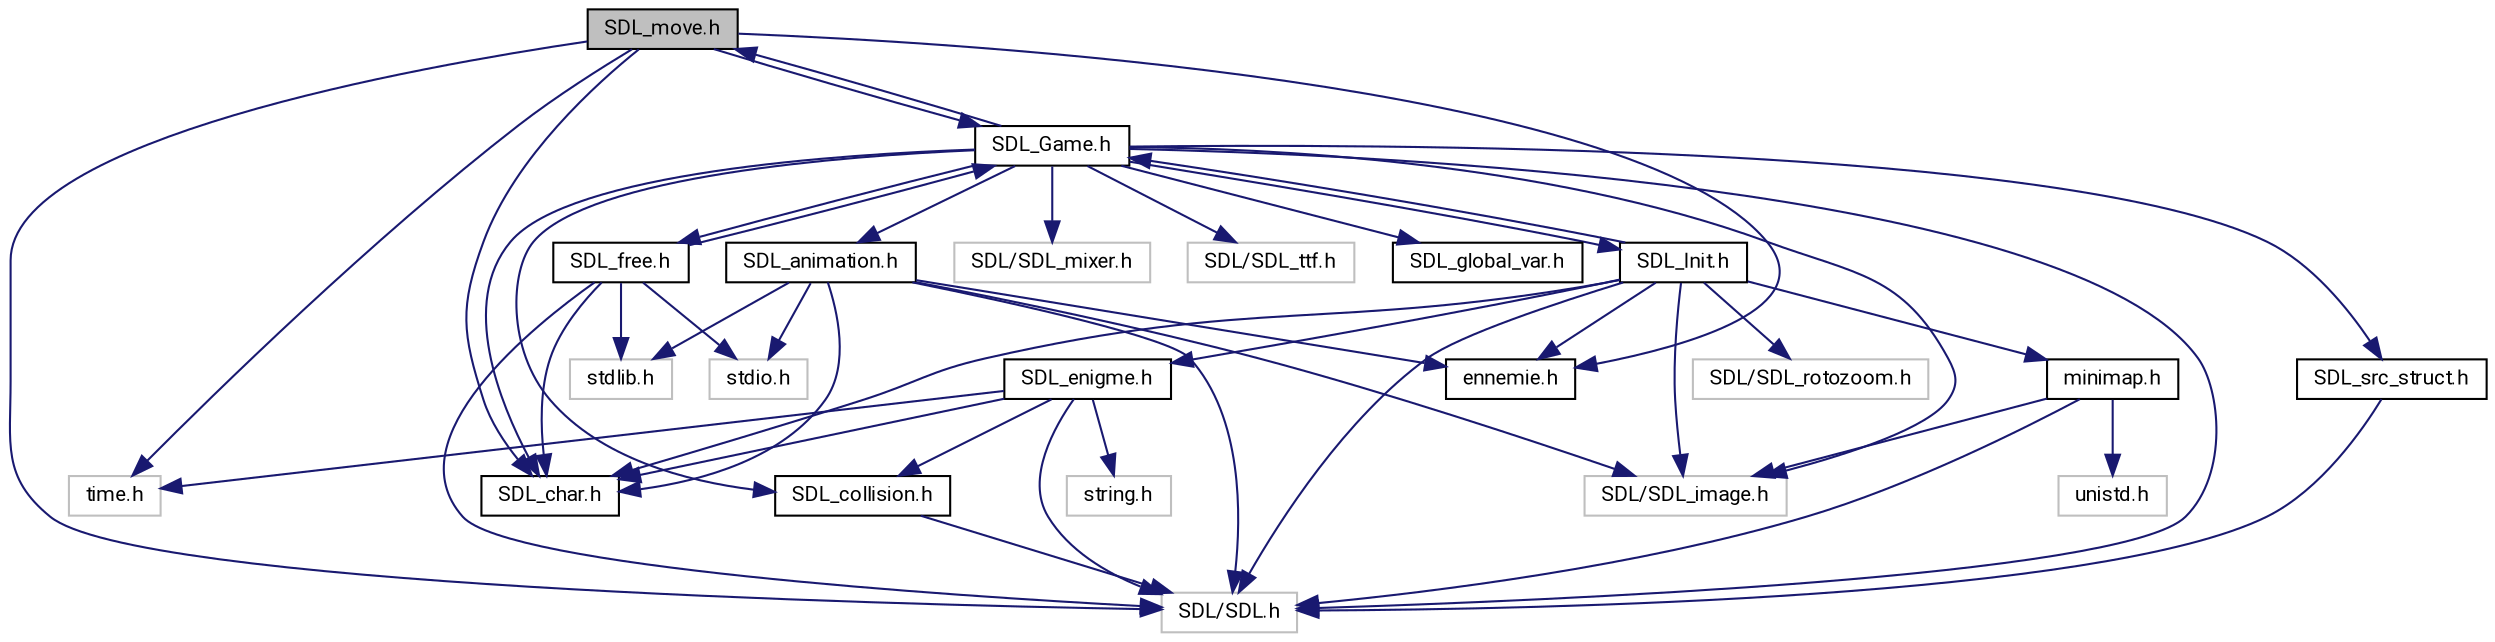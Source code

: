 digraph "SDL_move.h"
{
 // LATEX_PDF_SIZE
  edge [fontname="Roboto",fontsize="10",labelfontname="Roboto",labelfontsize="10"];
  node [fontname="Roboto",fontsize="10",shape=record];
  Node0 [label="SDL_move.h",height=0.2,width=0.4,color="black", fillcolor="grey75", style="filled", fontcolor="black",tooltip=" "];
  Node0 -> Node1 [color="midnightblue",fontsize="10",style="solid",fontname="Roboto"];
  Node1 [label="time.h",height=0.2,width=0.4,color="grey75", fillcolor="white", style="filled",tooltip=" "];
  Node0 -> Node2 [color="midnightblue",fontsize="10",style="solid",fontname="Roboto"];
  Node2 [label="SDL/SDL.h",height=0.2,width=0.4,color="grey75", fillcolor="white", style="filled",tooltip=" "];
  Node0 -> Node3 [color="midnightblue",fontsize="10",style="solid",fontname="Roboto"];
  Node3 [label="SDL_char.h",height=0.2,width=0.4,color="black", fillcolor="white", style="filled",URL="$SDL__char_8h.html",tooltip=" "];
  Node0 -> Node4 [color="midnightblue",fontsize="10",style="solid",fontname="Roboto"];
  Node4 [label="SDL_Game.h",height=0.2,width=0.4,color="black", fillcolor="white", style="filled",URL="$SDL__Game_8h.html",tooltip=" "];
  Node4 -> Node2 [color="midnightblue",fontsize="10",style="solid",fontname="Roboto"];
  Node4 -> Node5 [color="midnightblue",fontsize="10",style="solid",fontname="Roboto"];
  Node5 [label="SDL/SDL_image.h",height=0.2,width=0.4,color="grey75", fillcolor="white", style="filled",tooltip=" "];
  Node4 -> Node6 [color="midnightblue",fontsize="10",style="solid",fontname="Roboto"];
  Node6 [label="SDL/SDL_mixer.h",height=0.2,width=0.4,color="grey75", fillcolor="white", style="filled",tooltip=" "];
  Node4 -> Node7 [color="midnightblue",fontsize="10",style="solid",fontname="Roboto"];
  Node7 [label="SDL/SDL_ttf.h",height=0.2,width=0.4,color="grey75", fillcolor="white", style="filled",tooltip=" "];
  Node4 -> Node8 [color="midnightblue",fontsize="10",style="solid",fontname="Roboto"];
  Node8 [label="SDL_src_struct.h",height=0.2,width=0.4,color="black", fillcolor="white", style="filled",URL="$SDL__src__struct_8h.html",tooltip=" "];
  Node8 -> Node2 [color="midnightblue",fontsize="10",style="solid",fontname="Roboto"];
  Node4 -> Node3 [color="midnightblue",fontsize="10",style="solid",fontname="Roboto"];
  Node4 -> Node0 [color="midnightblue",fontsize="10",style="solid",fontname="Roboto"];
  Node4 -> Node9 [color="midnightblue",fontsize="10",style="solid",fontname="Roboto"];
  Node9 [label="SDL_animation.h",height=0.2,width=0.4,color="black", fillcolor="white", style="filled",URL="$SDL__animation_8h.html",tooltip=" "];
  Node9 -> Node2 [color="midnightblue",fontsize="10",style="solid",fontname="Roboto"];
  Node9 -> Node5 [color="midnightblue",fontsize="10",style="solid",fontname="Roboto"];
  Node9 -> Node10 [color="midnightblue",fontsize="10",style="solid",fontname="Roboto"];
  Node10 [label="stdlib.h",height=0.2,width=0.4,color="grey75", fillcolor="white", style="filled",tooltip=" "];
  Node9 -> Node11 [color="midnightblue",fontsize="10",style="solid",fontname="Roboto"];
  Node11 [label="stdio.h",height=0.2,width=0.4,color="grey75", fillcolor="white", style="filled",tooltip=" "];
  Node9 -> Node3 [color="midnightblue",fontsize="10",style="solid",fontname="Roboto"];
  Node9 -> Node12 [color="midnightblue",fontsize="10",style="solid",fontname="Roboto"];
  Node12 [label="ennemie.h",height=0.2,width=0.4,color="black", fillcolor="white", style="filled",URL="$ennemie_8h.html",tooltip=" "];
  Node4 -> Node13 [color="midnightblue",fontsize="10",style="solid",fontname="Roboto"];
  Node13 [label="SDL_collision.h",height=0.2,width=0.4,color="black", fillcolor="white", style="filled",URL="$SDL__collision_8h.html",tooltip=" "];
  Node13 -> Node2 [color="midnightblue",fontsize="10",style="solid",fontname="Roboto"];
  Node4 -> Node14 [color="midnightblue",fontsize="10",style="solid",fontname="Roboto"];
  Node14 [label="SDL_free.h",height=0.2,width=0.4,color="black", fillcolor="white", style="filled",URL="$SDL__free_8h.html",tooltip=" "];
  Node14 -> Node2 [color="midnightblue",fontsize="10",style="solid",fontname="Roboto"];
  Node14 -> Node10 [color="midnightblue",fontsize="10",style="solid",fontname="Roboto"];
  Node14 -> Node11 [color="midnightblue",fontsize="10",style="solid",fontname="Roboto"];
  Node14 -> Node3 [color="midnightblue",fontsize="10",style="solid",fontname="Roboto"];
  Node14 -> Node4 [color="midnightblue",fontsize="10",style="solid",fontname="Roboto"];
  Node4 -> Node15 [color="midnightblue",fontsize="10",style="solid",fontname="Roboto"];
  Node15 [label="SDL_Init.h",height=0.2,width=0.4,color="black", fillcolor="white", style="filled",URL="$SDL__Init_8h.html",tooltip=" "];
  Node15 -> Node2 [color="midnightblue",fontsize="10",style="solid",fontname="Roboto"];
  Node15 -> Node5 [color="midnightblue",fontsize="10",style="solid",fontname="Roboto"];
  Node15 -> Node3 [color="midnightblue",fontsize="10",style="solid",fontname="Roboto"];
  Node15 -> Node16 [color="midnightblue",fontsize="10",style="solid",fontname="Roboto"];
  Node16 [label="SDL_enigme.h",height=0.2,width=0.4,color="black", fillcolor="white", style="filled",URL="$SDL__enigme_8h.html",tooltip=" "];
  Node16 -> Node17 [color="midnightblue",fontsize="10",style="solid",fontname="Roboto"];
  Node17 [label="string.h",height=0.2,width=0.4,color="grey75", fillcolor="white", style="filled",tooltip=" "];
  Node16 -> Node2 [color="midnightblue",fontsize="10",style="solid",fontname="Roboto"];
  Node16 -> Node1 [color="midnightblue",fontsize="10",style="solid",fontname="Roboto"];
  Node16 -> Node3 [color="midnightblue",fontsize="10",style="solid",fontname="Roboto"];
  Node16 -> Node13 [color="midnightblue",fontsize="10",style="solid",fontname="Roboto"];
  Node15 -> Node4 [color="midnightblue",fontsize="10",style="solid",fontname="Roboto"];
  Node15 -> Node12 [color="midnightblue",fontsize="10",style="solid",fontname="Roboto"];
  Node15 -> Node18 [color="midnightblue",fontsize="10",style="solid",fontname="Roboto"];
  Node18 [label="minimap.h",height=0.2,width=0.4,color="black", fillcolor="white", style="filled",URL="$minimap_8h.html",tooltip=" "];
  Node18 -> Node2 [color="midnightblue",fontsize="10",style="solid",fontname="Roboto"];
  Node18 -> Node5 [color="midnightblue",fontsize="10",style="solid",fontname="Roboto"];
  Node18 -> Node19 [color="midnightblue",fontsize="10",style="solid",fontname="Roboto"];
  Node19 [label="unistd.h",height=0.2,width=0.4,color="grey75", fillcolor="white", style="filled",tooltip=" "];
  Node15 -> Node20 [color="midnightblue",fontsize="10",style="solid",fontname="Roboto"];
  Node20 [label="SDL/SDL_rotozoom.h",height=0.2,width=0.4,color="grey75", fillcolor="white", style="filled",tooltip=" "];
  Node4 -> Node21 [color="midnightblue",fontsize="10",style="solid",fontname="Roboto"];
  Node21 [label="SDL_global_var.h",height=0.2,width=0.4,color="black", fillcolor="white", style="filled",URL="$SDL__global__var_8h.html",tooltip=" "];
  Node0 -> Node12 [color="midnightblue",fontsize="10",style="solid",fontname="Roboto"];
}
